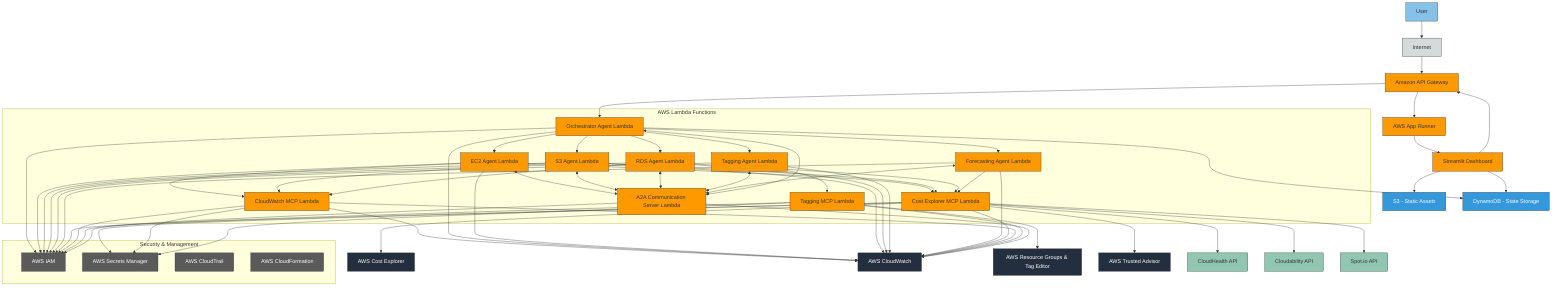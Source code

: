 graph TB
    %% User and Internet
    User[User] --> Internet[Internet]
    Internet --> APIGateway[Amazon API Gateway]
    
    %% API Gateway
    APIGateway --> AppRunner[AWS App Runner]
    APIGateway --> OrchestratorLambda[Orchestrator Lambda]
    
    %% App Runner
    AppRunner --> StreamlitApp[Streamlit Dashboard]
    StreamlitApp --> S3Assets[S3 - Static Assets]
    StreamlitApp --> APIGateway
    
    %% Lambda Functions
    subgraph "AWS Lambda Functions"
        OrchestratorLambda[Orchestrator Agent Lambda]
        EC2AgentLambda[EC2 Agent Lambda]
        S3AgentLambda[S3 Agent Lambda]
        RDSAgentLambda[RDS Agent Lambda]
        TaggingAgentLambda[Tagging Agent Lambda]
        ForecastingAgentLambda[Forecasting Agent Lambda]
        CostExplorerMCPLambda[Cost Explorer MCP Lambda]
        CloudWatchMCPLambda[CloudWatch MCP Lambda]
        TaggingMCPLambda[Tagging MCP Lambda]
        A2AServerLambda[A2A Communication Server Lambda]
    end
    
    %% Lambda Connections
    OrchestratorLambda --> EC2AgentLambda
    OrchestratorLambda --> S3AgentLambda
    OrchestratorLambda --> RDSAgentLambda
    OrchestratorLambda --> TaggingAgentLambda
    OrchestratorLambda --> ForecastingAgentLambda
    
    EC2AgentLambda --> CostExplorerMCPLambda
    EC2AgentLambda --> CloudWatchMCPLambda
    S3AgentLambda --> CostExplorerMCPLambda
    S3AgentLambda --> CloudWatchMCPLambda
    RDSAgentLambda --> CostExplorerMCPLambda
    RDSAgentLambda --> CloudWatchMCPLambda
    TaggingAgentLambda --> TaggingMCPLambda
    ForecastingAgentLambda --> CostExplorerMCPLambda
    
    EC2AgentLambda <--> A2AServerLambda
    S3AgentLambda <--> A2AServerLambda
    RDSAgentLambda <--> A2AServerLambda
    TaggingAgentLambda <--> A2AServerLambda
    ForecastingAgentLambda <--> A2AServerLambda
    OrchestratorLambda <--> A2AServerLambda
    
    %% AWS Services
    CostExplorerMCPLambda --> CostExplorer[AWS Cost Explorer]
    CloudWatchMCPLambda --> CloudWatch[AWS CloudWatch]
    TaggingMCPLambda --> TagEditor[AWS Resource Groups & Tag Editor]
    CostExplorerMCPLambda --> TrustedAdvisor[AWS Trusted Advisor]
    
    %% External Integrations
    CostExplorerMCPLambda --> CloudHealth[CloudHealth API]
    CostExplorerMCPLambda --> Cloudability[Cloudability API]
    CostExplorerMCPLambda --> SpotIO[Spot.io API]
    
    %% Storage
    OrchestratorLambda --> DynamoDB[DynamoDB - State Storage]
    StreamlitApp --> DynamoDB
    
    %% Security
    subgraph "Security & Management"
        IAM[AWS IAM]
        Secrets[AWS Secrets Manager]
        CloudTrail[AWS CloudTrail]
        CloudFormation[AWS CloudFormation]
    end
    
    %% Security Connections
    OrchestratorLambda --> IAM
    EC2AgentLambda --> IAM
    S3AgentLambda --> IAM
    RDSAgentLambda --> IAM
    TaggingAgentLambda --> IAM
    ForecastingAgentLambda --> IAM
    CostExplorerMCPLambda --> IAM
    CloudWatchMCPLambda --> IAM
    TaggingMCPLambda --> IAM
    A2AServerLambda --> IAM
    
    CostExplorerMCPLambda --> Secrets
    CloudWatchMCPLambda --> Secrets
    TaggingMCPLambda --> Secrets
    
    %% Monitoring
    OrchestratorLambda --> CloudWatch
    EC2AgentLambda --> CloudWatch
    S3AgentLambda --> CloudWatch
    RDSAgentLambda --> CloudWatch
    TaggingAgentLambda --> CloudWatch
    ForecastingAgentLambda --> CloudWatch
    CostExplorerMCPLambda --> CloudWatch
    CloudWatchMCPLambda --> CloudWatch
    TaggingMCPLambda --> CloudWatch
    A2AServerLambda --> CloudWatch
    
    %% Style definitions
    classDef user fill:#85C1E9,stroke:#333,stroke-width:1px,color:#333
    classDef internet fill:#D5DBDB,stroke:#333,stroke-width:1px,color:#333
    classDef apiGateway fill:#FF9900,stroke:#333,stroke-width:1px,color:#333
    classDef appRunner fill:#FF9900,stroke:#333,stroke-width:1px,color:#333
    classDef lambda fill:#FF9900,stroke:#333,stroke-width:1px,color:#333
    classDef storage fill:#3498DB,stroke:#333,stroke-width:1px,color:#fff
    classDef awsServices fill:#232F3E,stroke:#333,stroke-width:1px,color:#fff
    classDef externalAPI fill:#91C7B1,stroke:#333,stroke-width:1px,color:#333
    classDef security fill:#5A5A5A,stroke:#333,stroke-width:1px,color:#fff
    
    %% Apply styles
    class User user
    class Internet internet
    class APIGateway apiGateway
    class AppRunner,StreamlitApp appRunner
    class OrchestratorLambda,EC2AgentLambda,S3AgentLambda,RDSAgentLambda,TaggingAgentLambda,ForecastingAgentLambda,CostExplorerMCPLambda,CloudWatchMCPLambda,TaggingMCPLambda,A2AServerLambda lambda
    class S3Assets,DynamoDB storage
    class CostExplorer,CloudWatch,TagEditor,TrustedAdvisor awsServices
    class CloudHealth,Cloudability,SpotIO externalAPI
    class IAM,Secrets,CloudTrail,CloudFormation security